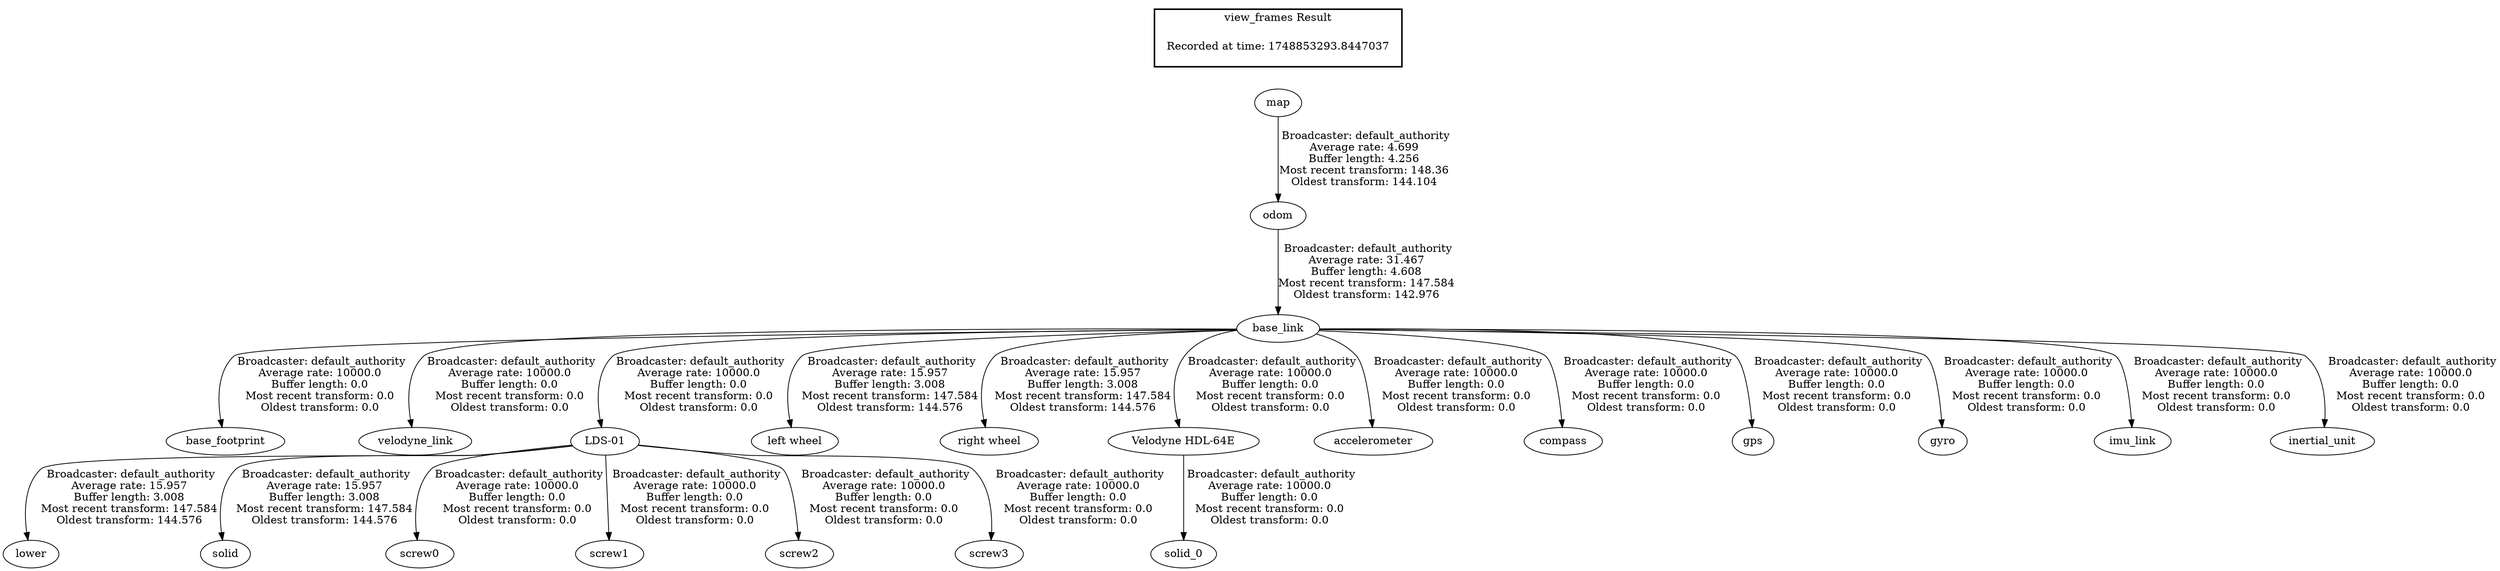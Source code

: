 digraph G {
"odom" -> "base_link"[label=" Broadcaster: default_authority\nAverage rate: 31.467\nBuffer length: 4.608\nMost recent transform: 147.584\nOldest transform: 142.976\n"];
"map" -> "odom"[label=" Broadcaster: default_authority\nAverage rate: 4.699\nBuffer length: 4.256\nMost recent transform: 148.36\nOldest transform: 144.104\n"];
"base_link" -> "base_footprint"[label=" Broadcaster: default_authority\nAverage rate: 10000.0\nBuffer length: 0.0\nMost recent transform: 0.0\nOldest transform: 0.0\n"];
"base_link" -> "velodyne_link"[label=" Broadcaster: default_authority\nAverage rate: 10000.0\nBuffer length: 0.0\nMost recent transform: 0.0\nOldest transform: 0.0\n"];
"LDS-01" -> "lower"[label=" Broadcaster: default_authority\nAverage rate: 15.957\nBuffer length: 3.008\nMost recent transform: 147.584\nOldest transform: 144.576\n"];
"base_link" -> "LDS-01"[label=" Broadcaster: default_authority\nAverage rate: 10000.0\nBuffer length: 0.0\nMost recent transform: 0.0\nOldest transform: 0.0\n"];
"LDS-01" -> "solid"[label=" Broadcaster: default_authority\nAverage rate: 15.957\nBuffer length: 3.008\nMost recent transform: 147.584\nOldest transform: 144.576\n"];
"base_link" -> "left wheel"[label=" Broadcaster: default_authority\nAverage rate: 15.957\nBuffer length: 3.008\nMost recent transform: 147.584\nOldest transform: 144.576\n"];
"base_link" -> "right wheel"[label=" Broadcaster: default_authority\nAverage rate: 15.957\nBuffer length: 3.008\nMost recent transform: 147.584\nOldest transform: 144.576\n"];
"LDS-01" -> "screw0"[label=" Broadcaster: default_authority\nAverage rate: 10000.0\nBuffer length: 0.0\nMost recent transform: 0.0\nOldest transform: 0.0\n"];
"LDS-01" -> "screw1"[label=" Broadcaster: default_authority\nAverage rate: 10000.0\nBuffer length: 0.0\nMost recent transform: 0.0\nOldest transform: 0.0\n"];
"LDS-01" -> "screw2"[label=" Broadcaster: default_authority\nAverage rate: 10000.0\nBuffer length: 0.0\nMost recent transform: 0.0\nOldest transform: 0.0\n"];
"LDS-01" -> "screw3"[label=" Broadcaster: default_authority\nAverage rate: 10000.0\nBuffer length: 0.0\nMost recent transform: 0.0\nOldest transform: 0.0\n"];
"Velodyne HDL-64E" -> "solid_0"[label=" Broadcaster: default_authority\nAverage rate: 10000.0\nBuffer length: 0.0\nMost recent transform: 0.0\nOldest transform: 0.0\n"];
"base_link" -> "Velodyne HDL-64E"[label=" Broadcaster: default_authority\nAverage rate: 10000.0\nBuffer length: 0.0\nMost recent transform: 0.0\nOldest transform: 0.0\n"];
"base_link" -> "accelerometer"[label=" Broadcaster: default_authority\nAverage rate: 10000.0\nBuffer length: 0.0\nMost recent transform: 0.0\nOldest transform: 0.0\n"];
"base_link" -> "compass"[label=" Broadcaster: default_authority\nAverage rate: 10000.0\nBuffer length: 0.0\nMost recent transform: 0.0\nOldest transform: 0.0\n"];
"base_link" -> "gps"[label=" Broadcaster: default_authority\nAverage rate: 10000.0\nBuffer length: 0.0\nMost recent transform: 0.0\nOldest transform: 0.0\n"];
"base_link" -> "gyro"[label=" Broadcaster: default_authority\nAverage rate: 10000.0\nBuffer length: 0.0\nMost recent transform: 0.0\nOldest transform: 0.0\n"];
"base_link" -> "imu_link"[label=" Broadcaster: default_authority\nAverage rate: 10000.0\nBuffer length: 0.0\nMost recent transform: 0.0\nOldest transform: 0.0\n"];
"base_link" -> "inertial_unit"[label=" Broadcaster: default_authority\nAverage rate: 10000.0\nBuffer length: 0.0\nMost recent transform: 0.0\nOldest transform: 0.0\n"];
edge [style=invis];
 subgraph cluster_legend { style=bold; color=black; label ="view_frames Result";
"Recorded at time: 1748853293.8447037"[ shape=plaintext ] ;
}->"map";
}